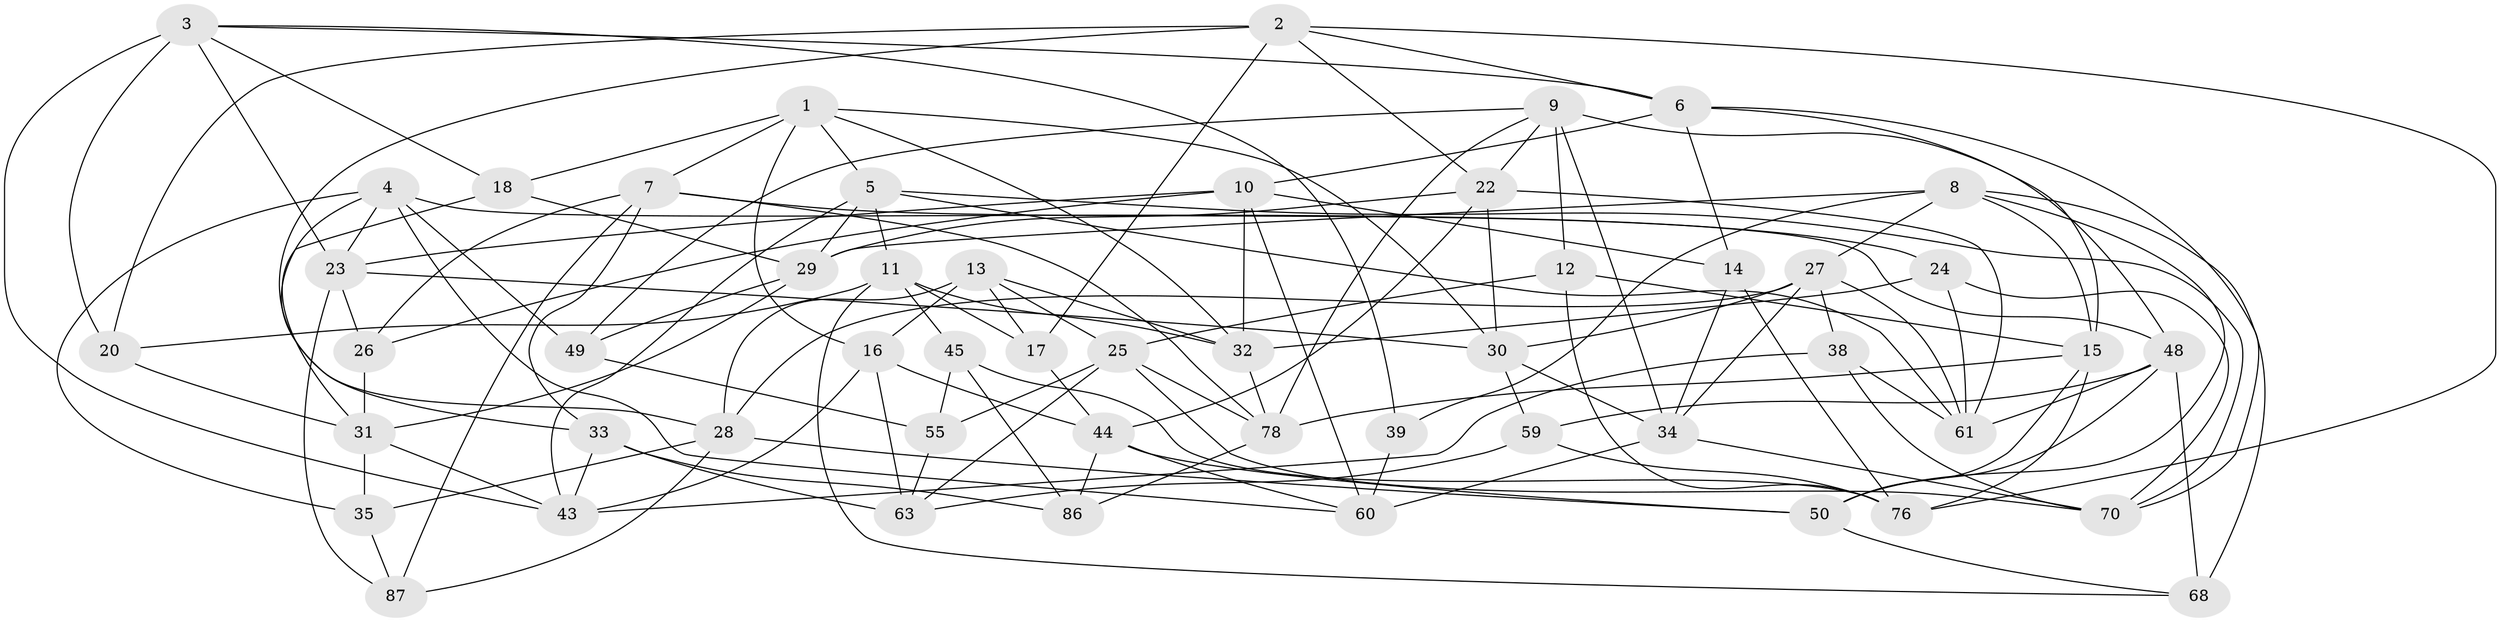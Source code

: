 // original degree distribution, {4: 1.0}
// Generated by graph-tools (version 1.1) at 2025/42/03/06/25 10:42:24]
// undirected, 52 vertices, 136 edges
graph export_dot {
graph [start="1"]
  node [color=gray90,style=filled];
  1 [super="+71"];
  2 [super="+42"];
  3 [super="+56"];
  4 [super="+52"];
  5 [super="+21"];
  6 [super="+51"];
  7 [super="+53"];
  8 [super="+19"];
  9 [super="+58"];
  10 [super="+75"];
  11 [super="+54"];
  12;
  13 [super="+72"];
  14;
  15 [super="+62"];
  16 [super="+64"];
  17;
  18;
  20;
  22 [super="+37"];
  23 [super="+81"];
  24;
  25 [super="+85"];
  26;
  27 [super="+36"];
  28 [super="+84"];
  29 [super="+46"];
  30 [super="+40"];
  31 [super="+83"];
  32 [super="+41"];
  33 [super="+73"];
  34 [super="+47"];
  35;
  38;
  39;
  43 [super="+65"];
  44 [super="+74"];
  45;
  48 [super="+57"];
  49;
  50 [super="+69"];
  55;
  59;
  60 [super="+77"];
  61 [super="+66"];
  63 [super="+67"];
  68;
  70 [super="+80"];
  76 [super="+79"];
  78 [super="+82"];
  86;
  87;
  1 -- 16;
  1 -- 7;
  1 -- 18;
  1 -- 32;
  1 -- 5;
  1 -- 30;
  2 -- 17;
  2 -- 6;
  2 -- 22;
  2 -- 20;
  2 -- 28;
  2 -- 76;
  3 -- 18;
  3 -- 20;
  3 -- 43;
  3 -- 23;
  3 -- 39;
  3 -- 6;
  4 -- 35;
  4 -- 49;
  4 -- 60;
  4 -- 23;
  4 -- 48;
  4 -- 33;
  5 -- 29;
  5 -- 61;
  5 -- 11;
  5 -- 43;
  5 -- 70;
  6 -- 15;
  6 -- 70;
  6 -- 10;
  6 -- 14;
  7 -- 24;
  7 -- 87;
  7 -- 26;
  7 -- 78;
  7 -- 33;
  8 -- 50;
  8 -- 29;
  8 -- 68;
  8 -- 27;
  8 -- 39;
  8 -- 15;
  9 -- 12;
  9 -- 49;
  9 -- 22;
  9 -- 48;
  9 -- 78;
  9 -- 34;
  10 -- 26;
  10 -- 60;
  10 -- 32;
  10 -- 14;
  10 -- 23;
  11 -- 45;
  11 -- 32;
  11 -- 20;
  11 -- 17;
  11 -- 68;
  12 -- 25;
  12 -- 76;
  12 -- 15;
  13 -- 17;
  13 -- 32;
  13 -- 28;
  13 -- 16 [weight=2];
  13 -- 25;
  14 -- 76;
  14 -- 34;
  15 -- 76;
  15 -- 50;
  15 -- 78;
  16 -- 44;
  16 -- 63;
  16 -- 43;
  17 -- 44;
  18 -- 31;
  18 -- 29;
  20 -- 31;
  22 -- 44;
  22 -- 61;
  22 -- 29;
  22 -- 30;
  23 -- 26;
  23 -- 87;
  23 -- 30;
  24 -- 32;
  24 -- 61;
  24 -- 70;
  25 -- 55;
  25 -- 63;
  25 -- 78;
  25 -- 70;
  26 -- 31;
  27 -- 38;
  27 -- 30;
  27 -- 28;
  27 -- 61;
  27 -- 34;
  28 -- 87;
  28 -- 50;
  28 -- 35;
  29 -- 49;
  29 -- 31;
  30 -- 34;
  30 -- 59;
  31 -- 35;
  31 -- 43;
  32 -- 78;
  33 -- 63 [weight=2];
  33 -- 86;
  33 -- 43;
  34 -- 70;
  34 -- 60;
  35 -- 87;
  38 -- 43;
  38 -- 70;
  38 -- 61;
  39 -- 60 [weight=2];
  44 -- 86;
  44 -- 50;
  44 -- 60;
  45 -- 76;
  45 -- 55;
  45 -- 86;
  48 -- 61;
  48 -- 68;
  48 -- 59;
  48 -- 50;
  49 -- 55;
  50 -- 68;
  55 -- 63;
  59 -- 63;
  59 -- 76;
  78 -- 86;
}
